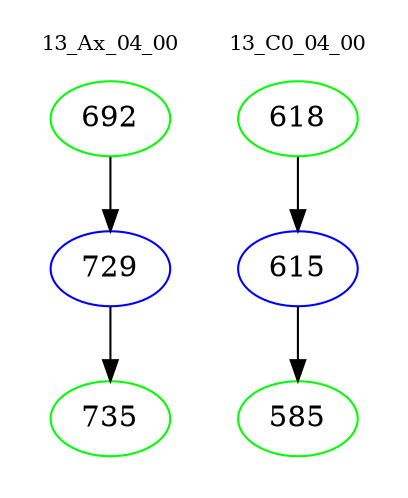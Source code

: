 digraph{
subgraph cluster_0 {
color = white
label = "13_Ax_04_00";
fontsize=10;
T0_692 [label="692", color="green"]
T0_692 -> T0_729 [color="black"]
T0_729 [label="729", color="blue"]
T0_729 -> T0_735 [color="black"]
T0_735 [label="735", color="green"]
}
subgraph cluster_1 {
color = white
label = "13_C0_04_00";
fontsize=10;
T1_618 [label="618", color="green"]
T1_618 -> T1_615 [color="black"]
T1_615 [label="615", color="blue"]
T1_615 -> T1_585 [color="black"]
T1_585 [label="585", color="green"]
}
}
